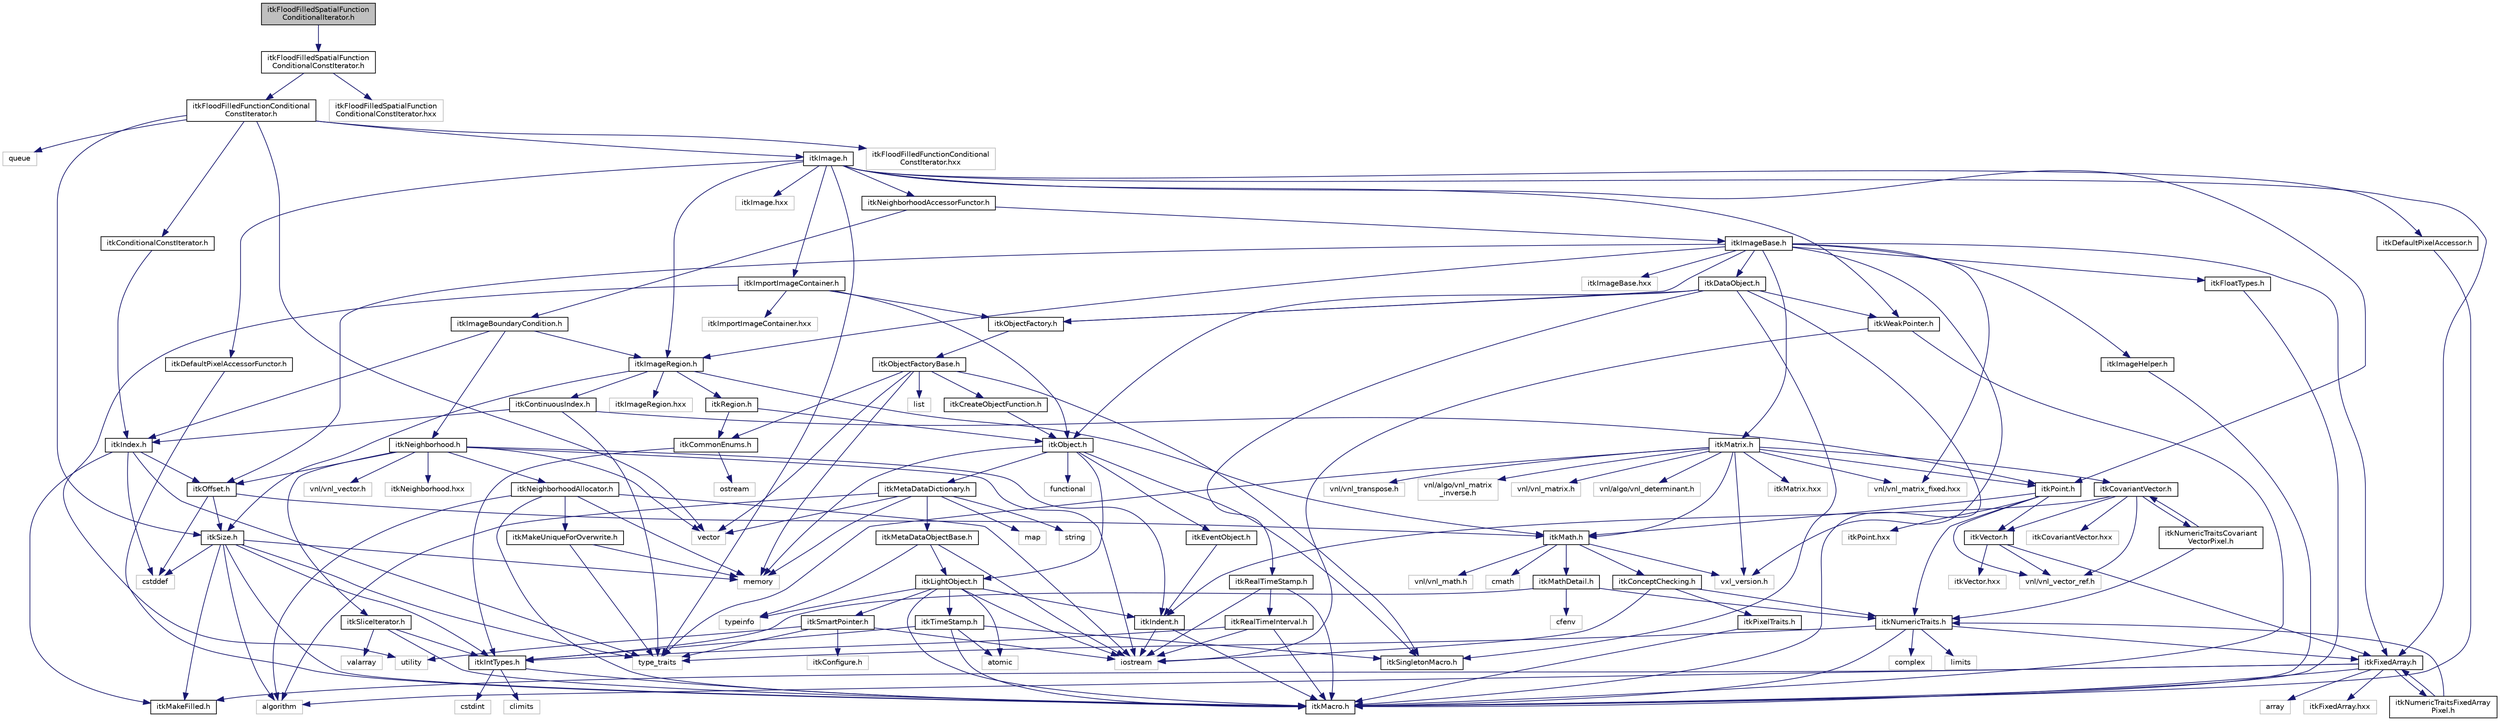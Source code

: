 digraph "itkFloodFilledSpatialFunctionConditionalIterator.h"
{
 // LATEX_PDF_SIZE
  edge [fontname="Helvetica",fontsize="10",labelfontname="Helvetica",labelfontsize="10"];
  node [fontname="Helvetica",fontsize="10",shape=record];
  Node1 [label="itkFloodFilledSpatialFunction\lConditionalIterator.h",height=0.2,width=0.4,color="black", fillcolor="grey75", style="filled", fontcolor="black",tooltip=" "];
  Node1 -> Node2 [color="midnightblue",fontsize="10",style="solid",fontname="Helvetica"];
  Node2 [label="itkFloodFilledSpatialFunction\lConditionalConstIterator.h",height=0.2,width=0.4,color="black", fillcolor="white", style="filled",URL="$itkFloodFilledSpatialFunctionConditionalConstIterator_8h.html",tooltip=" "];
  Node2 -> Node3 [color="midnightblue",fontsize="10",style="solid",fontname="Helvetica"];
  Node3 [label="itkFloodFilledFunctionConditional\lConstIterator.h",height=0.2,width=0.4,color="black", fillcolor="white", style="filled",URL="$itkFloodFilledFunctionConditionalConstIterator_8h.html",tooltip=" "];
  Node3 -> Node4 [color="midnightblue",fontsize="10",style="solid",fontname="Helvetica"];
  Node4 [label="queue",height=0.2,width=0.4,color="grey75", fillcolor="white", style="filled",tooltip=" "];
  Node3 -> Node5 [color="midnightblue",fontsize="10",style="solid",fontname="Helvetica"];
  Node5 [label="vector",height=0.2,width=0.4,color="grey75", fillcolor="white", style="filled",tooltip=" "];
  Node3 -> Node6 [color="midnightblue",fontsize="10",style="solid",fontname="Helvetica"];
  Node6 [label="itkSize.h",height=0.2,width=0.4,color="black", fillcolor="white", style="filled",URL="$itkSize_8h.html",tooltip=" "];
  Node6 -> Node7 [color="midnightblue",fontsize="10",style="solid",fontname="Helvetica"];
  Node7 [label="itkIntTypes.h",height=0.2,width=0.4,color="black", fillcolor="white", style="filled",URL="$itkIntTypes_8h.html",tooltip=" "];
  Node7 -> Node8 [color="midnightblue",fontsize="10",style="solid",fontname="Helvetica"];
  Node8 [label="itkMacro.h",height=0.2,width=0.4,color="black", fillcolor="white", style="filled",URL="$itkMacro_8h.html",tooltip=" "];
  Node7 -> Node9 [color="midnightblue",fontsize="10",style="solid",fontname="Helvetica"];
  Node9 [label="cstdint",height=0.2,width=0.4,color="grey75", fillcolor="white", style="filled",tooltip=" "];
  Node7 -> Node10 [color="midnightblue",fontsize="10",style="solid",fontname="Helvetica"];
  Node10 [label="climits",height=0.2,width=0.4,color="grey75", fillcolor="white", style="filled",tooltip=" "];
  Node6 -> Node8 [color="midnightblue",fontsize="10",style="solid",fontname="Helvetica"];
  Node6 -> Node11 [color="midnightblue",fontsize="10",style="solid",fontname="Helvetica"];
  Node11 [label="itkMakeFilled.h",height=0.2,width=0.4,color="black", fillcolor="white", style="filled",URL="$itkMakeFilled_8h.html",tooltip=" "];
  Node6 -> Node12 [color="midnightblue",fontsize="10",style="solid",fontname="Helvetica"];
  Node12 [label="algorithm",height=0.2,width=0.4,color="grey75", fillcolor="white", style="filled",tooltip=" "];
  Node6 -> Node13 [color="midnightblue",fontsize="10",style="solid",fontname="Helvetica"];
  Node13 [label="cstddef",height=0.2,width=0.4,color="grey75", fillcolor="white", style="filled",tooltip=" "];
  Node6 -> Node14 [color="midnightblue",fontsize="10",style="solid",fontname="Helvetica"];
  Node14 [label="type_traits",height=0.2,width=0.4,color="grey75", fillcolor="white", style="filled",tooltip=" "];
  Node6 -> Node15 [color="midnightblue",fontsize="10",style="solid",fontname="Helvetica"];
  Node15 [label="memory",height=0.2,width=0.4,color="grey75", fillcolor="white", style="filled",tooltip=" "];
  Node3 -> Node16 [color="midnightblue",fontsize="10",style="solid",fontname="Helvetica"];
  Node16 [label="itkConditionalConstIterator.h",height=0.2,width=0.4,color="black", fillcolor="white", style="filled",URL="$itkConditionalConstIterator_8h.html",tooltip=" "];
  Node16 -> Node17 [color="midnightblue",fontsize="10",style="solid",fontname="Helvetica"];
  Node17 [label="itkIndex.h",height=0.2,width=0.4,color="black", fillcolor="white", style="filled",URL="$itkIndex_8h.html",tooltip=" "];
  Node17 -> Node11 [color="midnightblue",fontsize="10",style="solid",fontname="Helvetica"];
  Node17 -> Node18 [color="midnightblue",fontsize="10",style="solid",fontname="Helvetica"];
  Node18 [label="itkOffset.h",height=0.2,width=0.4,color="black", fillcolor="white", style="filled",URL="$itkOffset_8h.html",tooltip=" "];
  Node18 -> Node6 [color="midnightblue",fontsize="10",style="solid",fontname="Helvetica"];
  Node18 -> Node19 [color="midnightblue",fontsize="10",style="solid",fontname="Helvetica"];
  Node19 [label="itkMath.h",height=0.2,width=0.4,color="black", fillcolor="white", style="filled",URL="$itkMath_8h.html",tooltip=" "];
  Node19 -> Node20 [color="midnightblue",fontsize="10",style="solid",fontname="Helvetica"];
  Node20 [label="cmath",height=0.2,width=0.4,color="grey75", fillcolor="white", style="filled",tooltip=" "];
  Node19 -> Node21 [color="midnightblue",fontsize="10",style="solid",fontname="Helvetica"];
  Node21 [label="itkMathDetail.h",height=0.2,width=0.4,color="black", fillcolor="white", style="filled",URL="$itkMathDetail_8h.html",tooltip=" "];
  Node21 -> Node7 [color="midnightblue",fontsize="10",style="solid",fontname="Helvetica"];
  Node21 -> Node22 [color="midnightblue",fontsize="10",style="solid",fontname="Helvetica"];
  Node22 [label="itkNumericTraits.h",height=0.2,width=0.4,color="black", fillcolor="white", style="filled",URL="$itkNumericTraits_8h.html",tooltip=" "];
  Node22 -> Node8 [color="midnightblue",fontsize="10",style="solid",fontname="Helvetica"];
  Node22 -> Node23 [color="midnightblue",fontsize="10",style="solid",fontname="Helvetica"];
  Node23 [label="limits",height=0.2,width=0.4,color="grey75", fillcolor="white", style="filled",tooltip=" "];
  Node22 -> Node24 [color="midnightblue",fontsize="10",style="solid",fontname="Helvetica"];
  Node24 [label="complex",height=0.2,width=0.4,color="grey75", fillcolor="white", style="filled",tooltip=" "];
  Node22 -> Node14 [color="midnightblue",fontsize="10",style="solid",fontname="Helvetica"];
  Node22 -> Node25 [color="midnightblue",fontsize="10",style="solid",fontname="Helvetica"];
  Node25 [label="itkFixedArray.h",height=0.2,width=0.4,color="black", fillcolor="white", style="filled",URL="$itkFixedArray_8h.html",tooltip=" "];
  Node25 -> Node8 [color="midnightblue",fontsize="10",style="solid",fontname="Helvetica"];
  Node25 -> Node11 [color="midnightblue",fontsize="10",style="solid",fontname="Helvetica"];
  Node25 -> Node12 [color="midnightblue",fontsize="10",style="solid",fontname="Helvetica"];
  Node25 -> Node26 [color="midnightblue",fontsize="10",style="solid",fontname="Helvetica"];
  Node26 [label="array",height=0.2,width=0.4,color="grey75", fillcolor="white", style="filled",tooltip=" "];
  Node25 -> Node27 [color="midnightblue",fontsize="10",style="solid",fontname="Helvetica"];
  Node27 [label="itkFixedArray.hxx",height=0.2,width=0.4,color="grey75", fillcolor="white", style="filled",tooltip=" "];
  Node25 -> Node28 [color="midnightblue",fontsize="10",style="solid",fontname="Helvetica"];
  Node28 [label="itkNumericTraitsFixedArray\lPixel.h",height=0.2,width=0.4,color="black", fillcolor="white", style="filled",URL="$itkNumericTraitsFixedArrayPixel_8h.html",tooltip=" "];
  Node28 -> Node22 [color="midnightblue",fontsize="10",style="solid",fontname="Helvetica"];
  Node28 -> Node25 [color="midnightblue",fontsize="10",style="solid",fontname="Helvetica"];
  Node21 -> Node29 [color="midnightblue",fontsize="10",style="solid",fontname="Helvetica"];
  Node29 [label="cfenv",height=0.2,width=0.4,color="grey75", fillcolor="white", style="filled",tooltip=" "];
  Node19 -> Node30 [color="midnightblue",fontsize="10",style="solid",fontname="Helvetica"];
  Node30 [label="itkConceptChecking.h",height=0.2,width=0.4,color="black", fillcolor="white", style="filled",URL="$itkConceptChecking_8h.html",tooltip=" "];
  Node30 -> Node31 [color="midnightblue",fontsize="10",style="solid",fontname="Helvetica"];
  Node31 [label="itkPixelTraits.h",height=0.2,width=0.4,color="black", fillcolor="white", style="filled",URL="$itkPixelTraits_8h.html",tooltip=" "];
  Node31 -> Node8 [color="midnightblue",fontsize="10",style="solid",fontname="Helvetica"];
  Node30 -> Node22 [color="midnightblue",fontsize="10",style="solid",fontname="Helvetica"];
  Node30 -> Node32 [color="midnightblue",fontsize="10",style="solid",fontname="Helvetica"];
  Node32 [label="iostream",height=0.2,width=0.4,color="grey75", fillcolor="white", style="filled",tooltip=" "];
  Node19 -> Node33 [color="midnightblue",fontsize="10",style="solid",fontname="Helvetica"];
  Node33 [label="vnl/vnl_math.h",height=0.2,width=0.4,color="grey75", fillcolor="white", style="filled",tooltip=" "];
  Node19 -> Node34 [color="midnightblue",fontsize="10",style="solid",fontname="Helvetica"];
  Node34 [label="vxl_version.h",height=0.2,width=0.4,color="grey75", fillcolor="white", style="filled",tooltip=" "];
  Node18 -> Node13 [color="midnightblue",fontsize="10",style="solid",fontname="Helvetica"];
  Node17 -> Node13 [color="midnightblue",fontsize="10",style="solid",fontname="Helvetica"];
  Node17 -> Node14 [color="midnightblue",fontsize="10",style="solid",fontname="Helvetica"];
  Node3 -> Node35 [color="midnightblue",fontsize="10",style="solid",fontname="Helvetica"];
  Node35 [label="itkImage.h",height=0.2,width=0.4,color="black", fillcolor="white", style="filled",URL="$itkImage_8h.html",tooltip=" "];
  Node35 -> Node36 [color="midnightblue",fontsize="10",style="solid",fontname="Helvetica"];
  Node36 [label="itkImageRegion.h",height=0.2,width=0.4,color="black", fillcolor="white", style="filled",URL="$itkImageRegion_8h.html",tooltip=" "];
  Node36 -> Node37 [color="midnightblue",fontsize="10",style="solid",fontname="Helvetica"];
  Node37 [label="itkRegion.h",height=0.2,width=0.4,color="black", fillcolor="white", style="filled",URL="$itkRegion_8h.html",tooltip=" "];
  Node37 -> Node38 [color="midnightblue",fontsize="10",style="solid",fontname="Helvetica"];
  Node38 [label="itkObject.h",height=0.2,width=0.4,color="black", fillcolor="white", style="filled",URL="$itkObject_8h.html",tooltip=" "];
  Node38 -> Node39 [color="midnightblue",fontsize="10",style="solid",fontname="Helvetica"];
  Node39 [label="itkLightObject.h",height=0.2,width=0.4,color="black", fillcolor="white", style="filled",URL="$itkLightObject_8h.html",tooltip=" "];
  Node39 -> Node8 [color="midnightblue",fontsize="10",style="solid",fontname="Helvetica"];
  Node39 -> Node40 [color="midnightblue",fontsize="10",style="solid",fontname="Helvetica"];
  Node40 [label="itkSmartPointer.h",height=0.2,width=0.4,color="black", fillcolor="white", style="filled",URL="$itkSmartPointer_8h.html",tooltip=" "];
  Node40 -> Node32 [color="midnightblue",fontsize="10",style="solid",fontname="Helvetica"];
  Node40 -> Node41 [color="midnightblue",fontsize="10",style="solid",fontname="Helvetica"];
  Node41 [label="utility",height=0.2,width=0.4,color="grey75", fillcolor="white", style="filled",tooltip=" "];
  Node40 -> Node14 [color="midnightblue",fontsize="10",style="solid",fontname="Helvetica"];
  Node40 -> Node42 [color="midnightblue",fontsize="10",style="solid",fontname="Helvetica"];
  Node42 [label="itkConfigure.h",height=0.2,width=0.4,color="grey75", fillcolor="white", style="filled",tooltip=" "];
  Node39 -> Node43 [color="midnightblue",fontsize="10",style="solid",fontname="Helvetica"];
  Node43 [label="itkTimeStamp.h",height=0.2,width=0.4,color="black", fillcolor="white", style="filled",URL="$itkTimeStamp_8h.html",tooltip=" "];
  Node43 -> Node8 [color="midnightblue",fontsize="10",style="solid",fontname="Helvetica"];
  Node43 -> Node7 [color="midnightblue",fontsize="10",style="solid",fontname="Helvetica"];
  Node43 -> Node44 [color="midnightblue",fontsize="10",style="solid",fontname="Helvetica"];
  Node44 [label="atomic",height=0.2,width=0.4,color="grey75", fillcolor="white", style="filled",tooltip=" "];
  Node43 -> Node45 [color="midnightblue",fontsize="10",style="solid",fontname="Helvetica"];
  Node45 [label="itkSingletonMacro.h",height=0.2,width=0.4,color="black", fillcolor="white", style="filled",URL="$itkSingletonMacro_8h.html",tooltip=" "];
  Node39 -> Node46 [color="midnightblue",fontsize="10",style="solid",fontname="Helvetica"];
  Node46 [label="itkIndent.h",height=0.2,width=0.4,color="black", fillcolor="white", style="filled",URL="$itkIndent_8h.html",tooltip=" "];
  Node46 -> Node8 [color="midnightblue",fontsize="10",style="solid",fontname="Helvetica"];
  Node46 -> Node32 [color="midnightblue",fontsize="10",style="solid",fontname="Helvetica"];
  Node39 -> Node44 [color="midnightblue",fontsize="10",style="solid",fontname="Helvetica"];
  Node39 -> Node32 [color="midnightblue",fontsize="10",style="solid",fontname="Helvetica"];
  Node39 -> Node47 [color="midnightblue",fontsize="10",style="solid",fontname="Helvetica"];
  Node47 [label="typeinfo",height=0.2,width=0.4,color="grey75", fillcolor="white", style="filled",tooltip=" "];
  Node38 -> Node48 [color="midnightblue",fontsize="10",style="solid",fontname="Helvetica"];
  Node48 [label="itkEventObject.h",height=0.2,width=0.4,color="black", fillcolor="white", style="filled",URL="$itkEventObject_8h.html",tooltip=" "];
  Node48 -> Node46 [color="midnightblue",fontsize="10",style="solid",fontname="Helvetica"];
  Node38 -> Node49 [color="midnightblue",fontsize="10",style="solid",fontname="Helvetica"];
  Node49 [label="itkMetaDataDictionary.h",height=0.2,width=0.4,color="black", fillcolor="white", style="filled",URL="$itkMetaDataDictionary_8h.html",tooltip=" "];
  Node49 -> Node50 [color="midnightblue",fontsize="10",style="solid",fontname="Helvetica"];
  Node50 [label="itkMetaDataObjectBase.h",height=0.2,width=0.4,color="black", fillcolor="white", style="filled",URL="$itkMetaDataObjectBase_8h.html",tooltip=" "];
  Node50 -> Node39 [color="midnightblue",fontsize="10",style="solid",fontname="Helvetica"];
  Node50 -> Node47 [color="midnightblue",fontsize="10",style="solid",fontname="Helvetica"];
  Node50 -> Node32 [color="midnightblue",fontsize="10",style="solid",fontname="Helvetica"];
  Node49 -> Node12 [color="midnightblue",fontsize="10",style="solid",fontname="Helvetica"];
  Node49 -> Node5 [color="midnightblue",fontsize="10",style="solid",fontname="Helvetica"];
  Node49 -> Node51 [color="midnightblue",fontsize="10",style="solid",fontname="Helvetica"];
  Node51 [label="map",height=0.2,width=0.4,color="grey75", fillcolor="white", style="filled",tooltip=" "];
  Node49 -> Node52 [color="midnightblue",fontsize="10",style="solid",fontname="Helvetica"];
  Node52 [label="string",height=0.2,width=0.4,color="grey75", fillcolor="white", style="filled",tooltip=" "];
  Node49 -> Node15 [color="midnightblue",fontsize="10",style="solid",fontname="Helvetica"];
  Node38 -> Node45 [color="midnightblue",fontsize="10",style="solid",fontname="Helvetica"];
  Node38 -> Node53 [color="midnightblue",fontsize="10",style="solid",fontname="Helvetica"];
  Node53 [label="functional",height=0.2,width=0.4,color="grey75", fillcolor="white", style="filled",tooltip=" "];
  Node38 -> Node15 [color="midnightblue",fontsize="10",style="solid",fontname="Helvetica"];
  Node37 -> Node54 [color="midnightblue",fontsize="10",style="solid",fontname="Helvetica"];
  Node54 [label="itkCommonEnums.h",height=0.2,width=0.4,color="black", fillcolor="white", style="filled",URL="$itkCommonEnums_8h.html",tooltip=" "];
  Node54 -> Node7 [color="midnightblue",fontsize="10",style="solid",fontname="Helvetica"];
  Node54 -> Node55 [color="midnightblue",fontsize="10",style="solid",fontname="Helvetica"];
  Node55 [label="ostream",height=0.2,width=0.4,color="grey75", fillcolor="white", style="filled",tooltip=" "];
  Node36 -> Node6 [color="midnightblue",fontsize="10",style="solid",fontname="Helvetica"];
  Node36 -> Node56 [color="midnightblue",fontsize="10",style="solid",fontname="Helvetica"];
  Node56 [label="itkContinuousIndex.h",height=0.2,width=0.4,color="black", fillcolor="white", style="filled",URL="$itkContinuousIndex_8h.html",tooltip=" "];
  Node56 -> Node57 [color="midnightblue",fontsize="10",style="solid",fontname="Helvetica"];
  Node57 [label="itkPoint.h",height=0.2,width=0.4,color="black", fillcolor="white", style="filled",URL="$itkPoint_8h.html",tooltip=" "];
  Node57 -> Node22 [color="midnightblue",fontsize="10",style="solid",fontname="Helvetica"];
  Node57 -> Node58 [color="midnightblue",fontsize="10",style="solid",fontname="Helvetica"];
  Node58 [label="itkVector.h",height=0.2,width=0.4,color="black", fillcolor="white", style="filled",URL="$itkVector_8h.html",tooltip=" "];
  Node58 -> Node25 [color="midnightblue",fontsize="10",style="solid",fontname="Helvetica"];
  Node58 -> Node59 [color="midnightblue",fontsize="10",style="solid",fontname="Helvetica"];
  Node59 [label="vnl/vnl_vector_ref.h",height=0.2,width=0.4,color="grey75", fillcolor="white", style="filled",tooltip=" "];
  Node58 -> Node60 [color="midnightblue",fontsize="10",style="solid",fontname="Helvetica"];
  Node60 [label="itkVector.hxx",height=0.2,width=0.4,color="grey75", fillcolor="white", style="filled",tooltip=" "];
  Node57 -> Node59 [color="midnightblue",fontsize="10",style="solid",fontname="Helvetica"];
  Node57 -> Node19 [color="midnightblue",fontsize="10",style="solid",fontname="Helvetica"];
  Node57 -> Node61 [color="midnightblue",fontsize="10",style="solid",fontname="Helvetica"];
  Node61 [label="itkPoint.hxx",height=0.2,width=0.4,color="grey75", fillcolor="white", style="filled",tooltip=" "];
  Node56 -> Node17 [color="midnightblue",fontsize="10",style="solid",fontname="Helvetica"];
  Node56 -> Node14 [color="midnightblue",fontsize="10",style="solid",fontname="Helvetica"];
  Node36 -> Node19 [color="midnightblue",fontsize="10",style="solid",fontname="Helvetica"];
  Node36 -> Node62 [color="midnightblue",fontsize="10",style="solid",fontname="Helvetica"];
  Node62 [label="itkImageRegion.hxx",height=0.2,width=0.4,color="grey75", fillcolor="white", style="filled",tooltip=" "];
  Node35 -> Node63 [color="midnightblue",fontsize="10",style="solid",fontname="Helvetica"];
  Node63 [label="itkImportImageContainer.h",height=0.2,width=0.4,color="black", fillcolor="white", style="filled",URL="$itkImportImageContainer_8h.html",tooltip=" "];
  Node63 -> Node38 [color="midnightblue",fontsize="10",style="solid",fontname="Helvetica"];
  Node63 -> Node64 [color="midnightblue",fontsize="10",style="solid",fontname="Helvetica"];
  Node64 [label="itkObjectFactory.h",height=0.2,width=0.4,color="black", fillcolor="white", style="filled",URL="$itkObjectFactory_8h.html",tooltip=" "];
  Node64 -> Node65 [color="midnightblue",fontsize="10",style="solid",fontname="Helvetica"];
  Node65 [label="itkObjectFactoryBase.h",height=0.2,width=0.4,color="black", fillcolor="white", style="filled",URL="$itkObjectFactoryBase_8h.html",tooltip=" "];
  Node65 -> Node66 [color="midnightblue",fontsize="10",style="solid",fontname="Helvetica"];
  Node66 [label="itkCreateObjectFunction.h",height=0.2,width=0.4,color="black", fillcolor="white", style="filled",URL="$itkCreateObjectFunction_8h.html",tooltip=" "];
  Node66 -> Node38 [color="midnightblue",fontsize="10",style="solid",fontname="Helvetica"];
  Node65 -> Node45 [color="midnightblue",fontsize="10",style="solid",fontname="Helvetica"];
  Node65 -> Node54 [color="midnightblue",fontsize="10",style="solid",fontname="Helvetica"];
  Node65 -> Node67 [color="midnightblue",fontsize="10",style="solid",fontname="Helvetica"];
  Node67 [label="list",height=0.2,width=0.4,color="grey75", fillcolor="white", style="filled",tooltip=" "];
  Node65 -> Node15 [color="midnightblue",fontsize="10",style="solid",fontname="Helvetica"];
  Node65 -> Node5 [color="midnightblue",fontsize="10",style="solid",fontname="Helvetica"];
  Node63 -> Node41 [color="midnightblue",fontsize="10",style="solid",fontname="Helvetica"];
  Node63 -> Node68 [color="midnightblue",fontsize="10",style="solid",fontname="Helvetica"];
  Node68 [label="itkImportImageContainer.hxx",height=0.2,width=0.4,color="grey75", fillcolor="white", style="filled",tooltip=" "];
  Node35 -> Node69 [color="midnightblue",fontsize="10",style="solid",fontname="Helvetica"];
  Node69 [label="itkDefaultPixelAccessor.h",height=0.2,width=0.4,color="black", fillcolor="white", style="filled",URL="$itkDefaultPixelAccessor_8h.html",tooltip=" "];
  Node69 -> Node8 [color="midnightblue",fontsize="10",style="solid",fontname="Helvetica"];
  Node35 -> Node70 [color="midnightblue",fontsize="10",style="solid",fontname="Helvetica"];
  Node70 [label="itkDefaultPixelAccessorFunctor.h",height=0.2,width=0.4,color="black", fillcolor="white", style="filled",URL="$itkDefaultPixelAccessorFunctor_8h.html",tooltip=" "];
  Node70 -> Node8 [color="midnightblue",fontsize="10",style="solid",fontname="Helvetica"];
  Node35 -> Node57 [color="midnightblue",fontsize="10",style="solid",fontname="Helvetica"];
  Node35 -> Node25 [color="midnightblue",fontsize="10",style="solid",fontname="Helvetica"];
  Node35 -> Node71 [color="midnightblue",fontsize="10",style="solid",fontname="Helvetica"];
  Node71 [label="itkWeakPointer.h",height=0.2,width=0.4,color="black", fillcolor="white", style="filled",URL="$itkWeakPointer_8h.html",tooltip=" "];
  Node71 -> Node8 [color="midnightblue",fontsize="10",style="solid",fontname="Helvetica"];
  Node71 -> Node32 [color="midnightblue",fontsize="10",style="solid",fontname="Helvetica"];
  Node35 -> Node72 [color="midnightblue",fontsize="10",style="solid",fontname="Helvetica"];
  Node72 [label="itkNeighborhoodAccessorFunctor.h",height=0.2,width=0.4,color="black", fillcolor="white", style="filled",URL="$itkNeighborhoodAccessorFunctor_8h.html",tooltip=" "];
  Node72 -> Node73 [color="midnightblue",fontsize="10",style="solid",fontname="Helvetica"];
  Node73 [label="itkImageBoundaryCondition.h",height=0.2,width=0.4,color="black", fillcolor="white", style="filled",URL="$itkImageBoundaryCondition_8h.html",tooltip=" "];
  Node73 -> Node17 [color="midnightblue",fontsize="10",style="solid",fontname="Helvetica"];
  Node73 -> Node74 [color="midnightblue",fontsize="10",style="solid",fontname="Helvetica"];
  Node74 [label="itkNeighborhood.h",height=0.2,width=0.4,color="black", fillcolor="white", style="filled",URL="$itkNeighborhood_8h.html",tooltip=" "];
  Node74 -> Node32 [color="midnightblue",fontsize="10",style="solid",fontname="Helvetica"];
  Node74 -> Node75 [color="midnightblue",fontsize="10",style="solid",fontname="Helvetica"];
  Node75 [label="itkNeighborhoodAllocator.h",height=0.2,width=0.4,color="black", fillcolor="white", style="filled",URL="$itkNeighborhoodAllocator_8h.html",tooltip=" "];
  Node75 -> Node76 [color="midnightblue",fontsize="10",style="solid",fontname="Helvetica"];
  Node76 [label="itkMakeUniqueForOverwrite.h",height=0.2,width=0.4,color="black", fillcolor="white", style="filled",URL="$itkMakeUniqueForOverwrite_8h.html",tooltip=" "];
  Node76 -> Node15 [color="midnightblue",fontsize="10",style="solid",fontname="Helvetica"];
  Node76 -> Node14 [color="midnightblue",fontsize="10",style="solid",fontname="Helvetica"];
  Node75 -> Node12 [color="midnightblue",fontsize="10",style="solid",fontname="Helvetica"];
  Node75 -> Node32 [color="midnightblue",fontsize="10",style="solid",fontname="Helvetica"];
  Node75 -> Node15 [color="midnightblue",fontsize="10",style="solid",fontname="Helvetica"];
  Node75 -> Node8 [color="midnightblue",fontsize="10",style="solid",fontname="Helvetica"];
  Node74 -> Node46 [color="midnightblue",fontsize="10",style="solid",fontname="Helvetica"];
  Node74 -> Node77 [color="midnightblue",fontsize="10",style="solid",fontname="Helvetica"];
  Node77 [label="itkSliceIterator.h",height=0.2,width=0.4,color="black", fillcolor="white", style="filled",URL="$itkSliceIterator_8h.html",tooltip=" "];
  Node77 -> Node8 [color="midnightblue",fontsize="10",style="solid",fontname="Helvetica"];
  Node77 -> Node7 [color="midnightblue",fontsize="10",style="solid",fontname="Helvetica"];
  Node77 -> Node78 [color="midnightblue",fontsize="10",style="solid",fontname="Helvetica"];
  Node78 [label="valarray",height=0.2,width=0.4,color="grey75", fillcolor="white", style="filled",tooltip=" "];
  Node74 -> Node79 [color="midnightblue",fontsize="10",style="solid",fontname="Helvetica"];
  Node79 [label="vnl/vnl_vector.h",height=0.2,width=0.4,color="grey75", fillcolor="white", style="filled",tooltip=" "];
  Node74 -> Node18 [color="midnightblue",fontsize="10",style="solid",fontname="Helvetica"];
  Node74 -> Node5 [color="midnightblue",fontsize="10",style="solid",fontname="Helvetica"];
  Node74 -> Node80 [color="midnightblue",fontsize="10",style="solid",fontname="Helvetica"];
  Node80 [label="itkNeighborhood.hxx",height=0.2,width=0.4,color="grey75", fillcolor="white", style="filled",tooltip=" "];
  Node73 -> Node36 [color="midnightblue",fontsize="10",style="solid",fontname="Helvetica"];
  Node72 -> Node81 [color="midnightblue",fontsize="10",style="solid",fontname="Helvetica"];
  Node81 [label="itkImageBase.h",height=0.2,width=0.4,color="black", fillcolor="white", style="filled",URL="$itkImageBase_8h.html",tooltip=" "];
  Node81 -> Node82 [color="midnightblue",fontsize="10",style="solid",fontname="Helvetica"];
  Node82 [label="itkDataObject.h",height=0.2,width=0.4,color="black", fillcolor="white", style="filled",URL="$itkDataObject_8h.html",tooltip=" "];
  Node82 -> Node38 [color="midnightblue",fontsize="10",style="solid",fontname="Helvetica"];
  Node82 -> Node8 [color="midnightblue",fontsize="10",style="solid",fontname="Helvetica"];
  Node82 -> Node45 [color="midnightblue",fontsize="10",style="solid",fontname="Helvetica"];
  Node82 -> Node71 [color="midnightblue",fontsize="10",style="solid",fontname="Helvetica"];
  Node82 -> Node83 [color="midnightblue",fontsize="10",style="solid",fontname="Helvetica"];
  Node83 [label="itkRealTimeStamp.h",height=0.2,width=0.4,color="black", fillcolor="white", style="filled",URL="$itkRealTimeStamp_8h.html",tooltip=" "];
  Node83 -> Node84 [color="midnightblue",fontsize="10",style="solid",fontname="Helvetica"];
  Node84 [label="itkRealTimeInterval.h",height=0.2,width=0.4,color="black", fillcolor="white", style="filled",URL="$itkRealTimeInterval_8h.html",tooltip=" "];
  Node84 -> Node7 [color="midnightblue",fontsize="10",style="solid",fontname="Helvetica"];
  Node84 -> Node8 [color="midnightblue",fontsize="10",style="solid",fontname="Helvetica"];
  Node84 -> Node32 [color="midnightblue",fontsize="10",style="solid",fontname="Helvetica"];
  Node83 -> Node8 [color="midnightblue",fontsize="10",style="solid",fontname="Helvetica"];
  Node83 -> Node32 [color="midnightblue",fontsize="10",style="solid",fontname="Helvetica"];
  Node82 -> Node64 [color="midnightblue",fontsize="10",style="solid",fontname="Helvetica"];
  Node81 -> Node36 [color="midnightblue",fontsize="10",style="solid",fontname="Helvetica"];
  Node81 -> Node85 [color="midnightblue",fontsize="10",style="solid",fontname="Helvetica"];
  Node85 [label="itkMatrix.h",height=0.2,width=0.4,color="black", fillcolor="white", style="filled",URL="$itkMatrix_8h.html",tooltip=" "];
  Node85 -> Node57 [color="midnightblue",fontsize="10",style="solid",fontname="Helvetica"];
  Node85 -> Node86 [color="midnightblue",fontsize="10",style="solid",fontname="Helvetica"];
  Node86 [label="itkCovariantVector.h",height=0.2,width=0.4,color="black", fillcolor="white", style="filled",URL="$itkCovariantVector_8h.html",tooltip=" "];
  Node86 -> Node46 [color="midnightblue",fontsize="10",style="solid",fontname="Helvetica"];
  Node86 -> Node58 [color="midnightblue",fontsize="10",style="solid",fontname="Helvetica"];
  Node86 -> Node59 [color="midnightblue",fontsize="10",style="solid",fontname="Helvetica"];
  Node86 -> Node87 [color="midnightblue",fontsize="10",style="solid",fontname="Helvetica"];
  Node87 [label="itkNumericTraitsCovariant\lVectorPixel.h",height=0.2,width=0.4,color="black", fillcolor="white", style="filled",URL="$itkNumericTraitsCovariantVectorPixel_8h.html",tooltip=" "];
  Node87 -> Node22 [color="midnightblue",fontsize="10",style="solid",fontname="Helvetica"];
  Node87 -> Node86 [color="midnightblue",fontsize="10",style="solid",fontname="Helvetica"];
  Node86 -> Node88 [color="midnightblue",fontsize="10",style="solid",fontname="Helvetica"];
  Node88 [label="itkCovariantVector.hxx",height=0.2,width=0.4,color="grey75", fillcolor="white", style="filled",tooltip=" "];
  Node85 -> Node34 [color="midnightblue",fontsize="10",style="solid",fontname="Helvetica"];
  Node85 -> Node89 [color="midnightblue",fontsize="10",style="solid",fontname="Helvetica"];
  Node89 [label="vnl/vnl_matrix_fixed.hxx",height=0.2,width=0.4,color="grey75", fillcolor="white", style="filled",tooltip=" "];
  Node85 -> Node90 [color="midnightblue",fontsize="10",style="solid",fontname="Helvetica"];
  Node90 [label="vnl/vnl_transpose.h",height=0.2,width=0.4,color="grey75", fillcolor="white", style="filled",tooltip=" "];
  Node85 -> Node91 [color="midnightblue",fontsize="10",style="solid",fontname="Helvetica"];
  Node91 [label="vnl/algo/vnl_matrix\l_inverse.h",height=0.2,width=0.4,color="grey75", fillcolor="white", style="filled",tooltip=" "];
  Node85 -> Node92 [color="midnightblue",fontsize="10",style="solid",fontname="Helvetica"];
  Node92 [label="vnl/vnl_matrix.h",height=0.2,width=0.4,color="grey75", fillcolor="white", style="filled",tooltip=" "];
  Node85 -> Node93 [color="midnightblue",fontsize="10",style="solid",fontname="Helvetica"];
  Node93 [label="vnl/algo/vnl_determinant.h",height=0.2,width=0.4,color="grey75", fillcolor="white", style="filled",tooltip=" "];
  Node85 -> Node19 [color="midnightblue",fontsize="10",style="solid",fontname="Helvetica"];
  Node85 -> Node14 [color="midnightblue",fontsize="10",style="solid",fontname="Helvetica"];
  Node85 -> Node94 [color="midnightblue",fontsize="10",style="solid",fontname="Helvetica"];
  Node94 [label="itkMatrix.hxx",height=0.2,width=0.4,color="grey75", fillcolor="white", style="filled",tooltip=" "];
  Node81 -> Node64 [color="midnightblue",fontsize="10",style="solid",fontname="Helvetica"];
  Node81 -> Node18 [color="midnightblue",fontsize="10",style="solid",fontname="Helvetica"];
  Node81 -> Node25 [color="midnightblue",fontsize="10",style="solid",fontname="Helvetica"];
  Node81 -> Node95 [color="midnightblue",fontsize="10",style="solid",fontname="Helvetica"];
  Node95 [label="itkImageHelper.h",height=0.2,width=0.4,color="black", fillcolor="white", style="filled",URL="$itkImageHelper_8h.html",tooltip=" "];
  Node95 -> Node8 [color="midnightblue",fontsize="10",style="solid",fontname="Helvetica"];
  Node81 -> Node96 [color="midnightblue",fontsize="10",style="solid",fontname="Helvetica"];
  Node96 [label="itkFloatTypes.h",height=0.2,width=0.4,color="black", fillcolor="white", style="filled",URL="$itkFloatTypes_8h.html",tooltip=" "];
  Node96 -> Node8 [color="midnightblue",fontsize="10",style="solid",fontname="Helvetica"];
  Node81 -> Node34 [color="midnightblue",fontsize="10",style="solid",fontname="Helvetica"];
  Node81 -> Node89 [color="midnightblue",fontsize="10",style="solid",fontname="Helvetica"];
  Node81 -> Node97 [color="midnightblue",fontsize="10",style="solid",fontname="Helvetica"];
  Node97 [label="itkImageBase.hxx",height=0.2,width=0.4,color="grey75", fillcolor="white", style="filled",tooltip=" "];
  Node35 -> Node14 [color="midnightblue",fontsize="10",style="solid",fontname="Helvetica"];
  Node35 -> Node98 [color="midnightblue",fontsize="10",style="solid",fontname="Helvetica"];
  Node98 [label="itkImage.hxx",height=0.2,width=0.4,color="grey75", fillcolor="white", style="filled",tooltip=" "];
  Node3 -> Node99 [color="midnightblue",fontsize="10",style="solid",fontname="Helvetica"];
  Node99 [label="itkFloodFilledFunctionConditional\lConstIterator.hxx",height=0.2,width=0.4,color="grey75", fillcolor="white", style="filled",tooltip=" "];
  Node2 -> Node100 [color="midnightblue",fontsize="10",style="solid",fontname="Helvetica"];
  Node100 [label="itkFloodFilledSpatialFunction\lConditionalConstIterator.hxx",height=0.2,width=0.4,color="grey75", fillcolor="white", style="filled",tooltip=" "];
}
